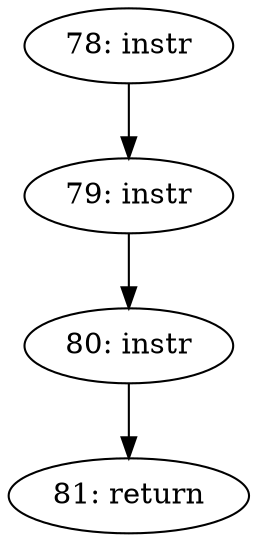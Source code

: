 digraph CFG_main {
78 [label="78: instr"]
	78 -> 79
79 [label="79: instr"]
	79 -> 80
80 [label="80: instr"]
	80 -> 81
81 [label="81: return"]
	
}
